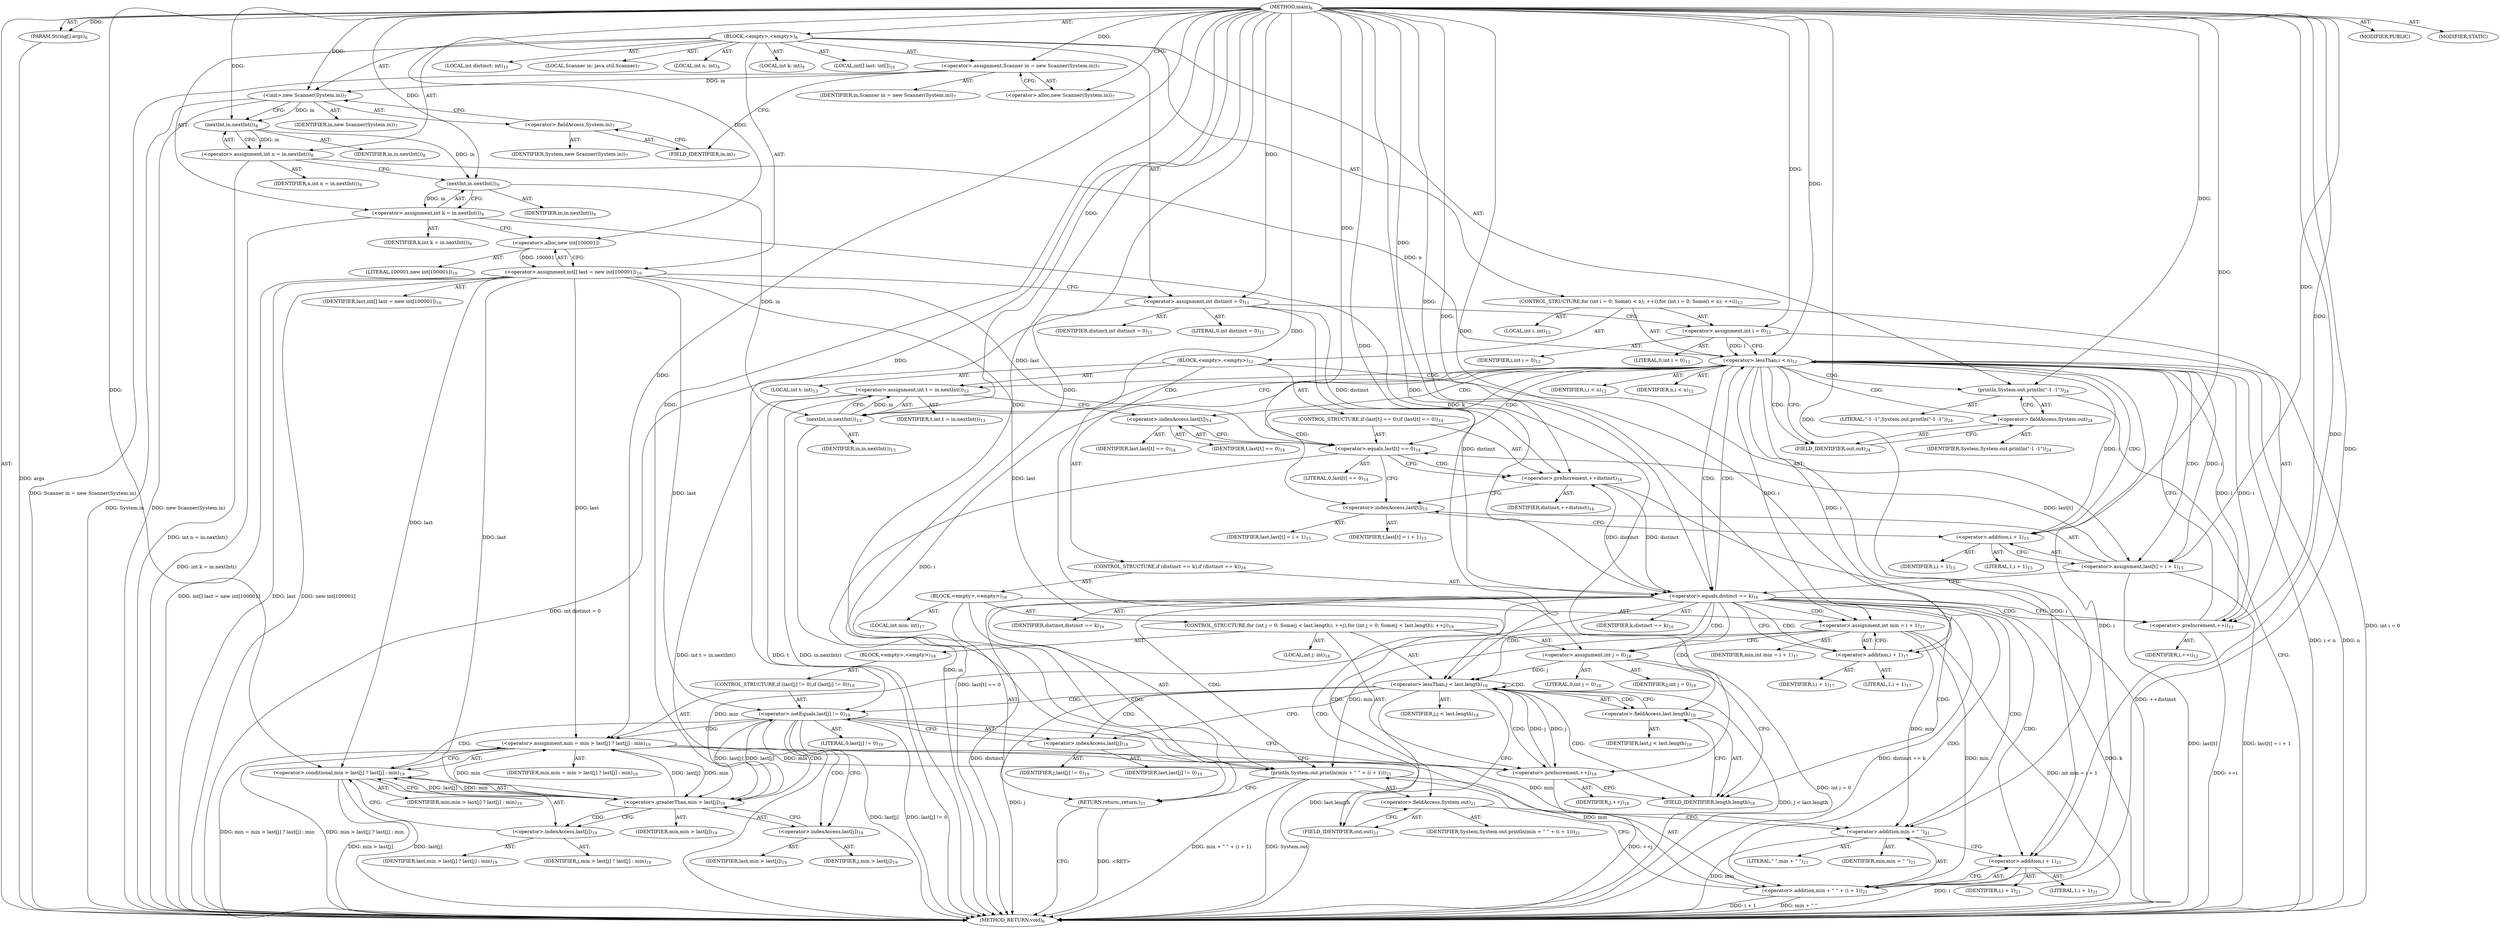 digraph "main" {  
"19" [label = <(METHOD,main)<SUB>6</SUB>> ]
"20" [label = <(PARAM,String[] args)<SUB>6</SUB>> ]
"21" [label = <(BLOCK,&lt;empty&gt;,&lt;empty&gt;)<SUB>6</SUB>> ]
"4" [label = <(LOCAL,Scanner in: java.util.Scanner)<SUB>7</SUB>> ]
"22" [label = <(&lt;operator&gt;.assignment,Scanner in = new Scanner(System.in))<SUB>7</SUB>> ]
"23" [label = <(IDENTIFIER,in,Scanner in = new Scanner(System.in))<SUB>7</SUB>> ]
"24" [label = <(&lt;operator&gt;.alloc,new Scanner(System.in))<SUB>7</SUB>> ]
"25" [label = <(&lt;init&gt;,new Scanner(System.in))<SUB>7</SUB>> ]
"3" [label = <(IDENTIFIER,in,new Scanner(System.in))<SUB>7</SUB>> ]
"26" [label = <(&lt;operator&gt;.fieldAccess,System.in)<SUB>7</SUB>> ]
"27" [label = <(IDENTIFIER,System,new Scanner(System.in))<SUB>7</SUB>> ]
"28" [label = <(FIELD_IDENTIFIER,in,in)<SUB>7</SUB>> ]
"29" [label = <(LOCAL,int n: int)<SUB>8</SUB>> ]
"30" [label = <(&lt;operator&gt;.assignment,int n = in.nextInt())<SUB>8</SUB>> ]
"31" [label = <(IDENTIFIER,n,int n = in.nextInt())<SUB>8</SUB>> ]
"32" [label = <(nextInt,in.nextInt())<SUB>8</SUB>> ]
"33" [label = <(IDENTIFIER,in,in.nextInt())<SUB>8</SUB>> ]
"34" [label = <(LOCAL,int k: int)<SUB>9</SUB>> ]
"35" [label = <(&lt;operator&gt;.assignment,int k = in.nextInt())<SUB>9</SUB>> ]
"36" [label = <(IDENTIFIER,k,int k = in.nextInt())<SUB>9</SUB>> ]
"37" [label = <(nextInt,in.nextInt())<SUB>9</SUB>> ]
"38" [label = <(IDENTIFIER,in,in.nextInt())<SUB>9</SUB>> ]
"39" [label = <(LOCAL,int[] last: int[])<SUB>10</SUB>> ]
"40" [label = <(&lt;operator&gt;.assignment,int[] last = new int[100001])<SUB>10</SUB>> ]
"41" [label = <(IDENTIFIER,last,int[] last = new int[100001])<SUB>10</SUB>> ]
"42" [label = <(&lt;operator&gt;.alloc,new int[100001])> ]
"43" [label = <(LITERAL,100001,new int[100001])<SUB>10</SUB>> ]
"44" [label = <(LOCAL,int distinct: int)<SUB>11</SUB>> ]
"45" [label = <(&lt;operator&gt;.assignment,int distinct = 0)<SUB>11</SUB>> ]
"46" [label = <(IDENTIFIER,distinct,int distinct = 0)<SUB>11</SUB>> ]
"47" [label = <(LITERAL,0,int distinct = 0)<SUB>11</SUB>> ]
"48" [label = <(CONTROL_STRUCTURE,for (int i = 0; Some(i &lt; n); ++i),for (int i = 0; Some(i &lt; n); ++i))<SUB>12</SUB>> ]
"49" [label = <(LOCAL,int i: int)<SUB>12</SUB>> ]
"50" [label = <(&lt;operator&gt;.assignment,int i = 0)<SUB>12</SUB>> ]
"51" [label = <(IDENTIFIER,i,int i = 0)<SUB>12</SUB>> ]
"52" [label = <(LITERAL,0,int i = 0)<SUB>12</SUB>> ]
"53" [label = <(&lt;operator&gt;.lessThan,i &lt; n)<SUB>12</SUB>> ]
"54" [label = <(IDENTIFIER,i,i &lt; n)<SUB>12</SUB>> ]
"55" [label = <(IDENTIFIER,n,i &lt; n)<SUB>12</SUB>> ]
"56" [label = <(&lt;operator&gt;.preIncrement,++i)<SUB>12</SUB>> ]
"57" [label = <(IDENTIFIER,i,++i)<SUB>12</SUB>> ]
"58" [label = <(BLOCK,&lt;empty&gt;,&lt;empty&gt;)<SUB>12</SUB>> ]
"59" [label = <(LOCAL,int t: int)<SUB>13</SUB>> ]
"60" [label = <(&lt;operator&gt;.assignment,int t = in.nextInt())<SUB>13</SUB>> ]
"61" [label = <(IDENTIFIER,t,int t = in.nextInt())<SUB>13</SUB>> ]
"62" [label = <(nextInt,in.nextInt())<SUB>13</SUB>> ]
"63" [label = <(IDENTIFIER,in,in.nextInt())<SUB>13</SUB>> ]
"64" [label = <(CONTROL_STRUCTURE,if (last[t] == 0),if (last[t] == 0))<SUB>14</SUB>> ]
"65" [label = <(&lt;operator&gt;.equals,last[t] == 0)<SUB>14</SUB>> ]
"66" [label = <(&lt;operator&gt;.indexAccess,last[t])<SUB>14</SUB>> ]
"67" [label = <(IDENTIFIER,last,last[t] == 0)<SUB>14</SUB>> ]
"68" [label = <(IDENTIFIER,t,last[t] == 0)<SUB>14</SUB>> ]
"69" [label = <(LITERAL,0,last[t] == 0)<SUB>14</SUB>> ]
"70" [label = <(&lt;operator&gt;.preIncrement,++distinct)<SUB>14</SUB>> ]
"71" [label = <(IDENTIFIER,distinct,++distinct)<SUB>14</SUB>> ]
"72" [label = <(&lt;operator&gt;.assignment,last[t] = i + 1)<SUB>15</SUB>> ]
"73" [label = <(&lt;operator&gt;.indexAccess,last[t])<SUB>15</SUB>> ]
"74" [label = <(IDENTIFIER,last,last[t] = i + 1)<SUB>15</SUB>> ]
"75" [label = <(IDENTIFIER,t,last[t] = i + 1)<SUB>15</SUB>> ]
"76" [label = <(&lt;operator&gt;.addition,i + 1)<SUB>15</SUB>> ]
"77" [label = <(IDENTIFIER,i,i + 1)<SUB>15</SUB>> ]
"78" [label = <(LITERAL,1,i + 1)<SUB>15</SUB>> ]
"79" [label = <(CONTROL_STRUCTURE,if (distinct == k),if (distinct == k))<SUB>16</SUB>> ]
"80" [label = <(&lt;operator&gt;.equals,distinct == k)<SUB>16</SUB>> ]
"81" [label = <(IDENTIFIER,distinct,distinct == k)<SUB>16</SUB>> ]
"82" [label = <(IDENTIFIER,k,distinct == k)<SUB>16</SUB>> ]
"83" [label = <(BLOCK,&lt;empty&gt;,&lt;empty&gt;)<SUB>16</SUB>> ]
"84" [label = <(LOCAL,int min: int)<SUB>17</SUB>> ]
"85" [label = <(&lt;operator&gt;.assignment,int min = i + 1)<SUB>17</SUB>> ]
"86" [label = <(IDENTIFIER,min,int min = i + 1)<SUB>17</SUB>> ]
"87" [label = <(&lt;operator&gt;.addition,i + 1)<SUB>17</SUB>> ]
"88" [label = <(IDENTIFIER,i,i + 1)<SUB>17</SUB>> ]
"89" [label = <(LITERAL,1,i + 1)<SUB>17</SUB>> ]
"90" [label = <(CONTROL_STRUCTURE,for (int j = 0; Some(j &lt; last.length); ++j),for (int j = 0; Some(j &lt; last.length); ++j))<SUB>18</SUB>> ]
"91" [label = <(LOCAL,int j: int)<SUB>18</SUB>> ]
"92" [label = <(&lt;operator&gt;.assignment,int j = 0)<SUB>18</SUB>> ]
"93" [label = <(IDENTIFIER,j,int j = 0)<SUB>18</SUB>> ]
"94" [label = <(LITERAL,0,int j = 0)<SUB>18</SUB>> ]
"95" [label = <(&lt;operator&gt;.lessThan,j &lt; last.length)<SUB>18</SUB>> ]
"96" [label = <(IDENTIFIER,j,j &lt; last.length)<SUB>18</SUB>> ]
"97" [label = <(&lt;operator&gt;.fieldAccess,last.length)<SUB>18</SUB>> ]
"98" [label = <(IDENTIFIER,last,j &lt; last.length)<SUB>18</SUB>> ]
"99" [label = <(FIELD_IDENTIFIER,length,length)<SUB>18</SUB>> ]
"100" [label = <(&lt;operator&gt;.preIncrement,++j)<SUB>18</SUB>> ]
"101" [label = <(IDENTIFIER,j,++j)<SUB>18</SUB>> ]
"102" [label = <(BLOCK,&lt;empty&gt;,&lt;empty&gt;)<SUB>18</SUB>> ]
"103" [label = <(CONTROL_STRUCTURE,if (last[j] != 0),if (last[j] != 0))<SUB>19</SUB>> ]
"104" [label = <(&lt;operator&gt;.notEquals,last[j] != 0)<SUB>19</SUB>> ]
"105" [label = <(&lt;operator&gt;.indexAccess,last[j])<SUB>19</SUB>> ]
"106" [label = <(IDENTIFIER,last,last[j] != 0)<SUB>19</SUB>> ]
"107" [label = <(IDENTIFIER,j,last[j] != 0)<SUB>19</SUB>> ]
"108" [label = <(LITERAL,0,last[j] != 0)<SUB>19</SUB>> ]
"109" [label = <(&lt;operator&gt;.assignment,min = min &gt; last[j] ? last[j] : min)<SUB>19</SUB>> ]
"110" [label = <(IDENTIFIER,min,min = min &gt; last[j] ? last[j] : min)<SUB>19</SUB>> ]
"111" [label = <(&lt;operator&gt;.conditional,min &gt; last[j] ? last[j] : min)<SUB>19</SUB>> ]
"112" [label = <(&lt;operator&gt;.greaterThan,min &gt; last[j])<SUB>19</SUB>> ]
"113" [label = <(IDENTIFIER,min,min &gt; last[j])<SUB>19</SUB>> ]
"114" [label = <(&lt;operator&gt;.indexAccess,last[j])<SUB>19</SUB>> ]
"115" [label = <(IDENTIFIER,last,min &gt; last[j])<SUB>19</SUB>> ]
"116" [label = <(IDENTIFIER,j,min &gt; last[j])<SUB>19</SUB>> ]
"117" [label = <(&lt;operator&gt;.indexAccess,last[j])<SUB>19</SUB>> ]
"118" [label = <(IDENTIFIER,last,min &gt; last[j] ? last[j] : min)<SUB>19</SUB>> ]
"119" [label = <(IDENTIFIER,j,min &gt; last[j] ? last[j] : min)<SUB>19</SUB>> ]
"120" [label = <(IDENTIFIER,min,min &gt; last[j] ? last[j] : min)<SUB>19</SUB>> ]
"121" [label = <(println,System.out.println(min + &quot; &quot; + (i + 1)))<SUB>21</SUB>> ]
"122" [label = <(&lt;operator&gt;.fieldAccess,System.out)<SUB>21</SUB>> ]
"123" [label = <(IDENTIFIER,System,System.out.println(min + &quot; &quot; + (i + 1)))<SUB>21</SUB>> ]
"124" [label = <(FIELD_IDENTIFIER,out,out)<SUB>21</SUB>> ]
"125" [label = <(&lt;operator&gt;.addition,min + &quot; &quot; + (i + 1))<SUB>21</SUB>> ]
"126" [label = <(&lt;operator&gt;.addition,min + &quot; &quot;)<SUB>21</SUB>> ]
"127" [label = <(IDENTIFIER,min,min + &quot; &quot;)<SUB>21</SUB>> ]
"128" [label = <(LITERAL,&quot; &quot;,min + &quot; &quot;)<SUB>21</SUB>> ]
"129" [label = <(&lt;operator&gt;.addition,i + 1)<SUB>21</SUB>> ]
"130" [label = <(IDENTIFIER,i,i + 1)<SUB>21</SUB>> ]
"131" [label = <(LITERAL,1,i + 1)<SUB>21</SUB>> ]
"132" [label = <(RETURN,return;,return;)<SUB>21</SUB>> ]
"133" [label = <(println,System.out.println(&quot;-1 -1&quot;))<SUB>24</SUB>> ]
"134" [label = <(&lt;operator&gt;.fieldAccess,System.out)<SUB>24</SUB>> ]
"135" [label = <(IDENTIFIER,System,System.out.println(&quot;-1 -1&quot;))<SUB>24</SUB>> ]
"136" [label = <(FIELD_IDENTIFIER,out,out)<SUB>24</SUB>> ]
"137" [label = <(LITERAL,&quot;-1 -1&quot;,System.out.println(&quot;-1 -1&quot;))<SUB>24</SUB>> ]
"138" [label = <(MODIFIER,PUBLIC)> ]
"139" [label = <(MODIFIER,STATIC)> ]
"140" [label = <(METHOD_RETURN,void)<SUB>6</SUB>> ]
  "19" -> "20"  [ label = "AST: "] 
  "19" -> "21"  [ label = "AST: "] 
  "19" -> "138"  [ label = "AST: "] 
  "19" -> "139"  [ label = "AST: "] 
  "19" -> "140"  [ label = "AST: "] 
  "21" -> "4"  [ label = "AST: "] 
  "21" -> "22"  [ label = "AST: "] 
  "21" -> "25"  [ label = "AST: "] 
  "21" -> "29"  [ label = "AST: "] 
  "21" -> "30"  [ label = "AST: "] 
  "21" -> "34"  [ label = "AST: "] 
  "21" -> "35"  [ label = "AST: "] 
  "21" -> "39"  [ label = "AST: "] 
  "21" -> "40"  [ label = "AST: "] 
  "21" -> "44"  [ label = "AST: "] 
  "21" -> "45"  [ label = "AST: "] 
  "21" -> "48"  [ label = "AST: "] 
  "21" -> "133"  [ label = "AST: "] 
  "22" -> "23"  [ label = "AST: "] 
  "22" -> "24"  [ label = "AST: "] 
  "25" -> "3"  [ label = "AST: "] 
  "25" -> "26"  [ label = "AST: "] 
  "26" -> "27"  [ label = "AST: "] 
  "26" -> "28"  [ label = "AST: "] 
  "30" -> "31"  [ label = "AST: "] 
  "30" -> "32"  [ label = "AST: "] 
  "32" -> "33"  [ label = "AST: "] 
  "35" -> "36"  [ label = "AST: "] 
  "35" -> "37"  [ label = "AST: "] 
  "37" -> "38"  [ label = "AST: "] 
  "40" -> "41"  [ label = "AST: "] 
  "40" -> "42"  [ label = "AST: "] 
  "42" -> "43"  [ label = "AST: "] 
  "45" -> "46"  [ label = "AST: "] 
  "45" -> "47"  [ label = "AST: "] 
  "48" -> "49"  [ label = "AST: "] 
  "48" -> "50"  [ label = "AST: "] 
  "48" -> "53"  [ label = "AST: "] 
  "48" -> "56"  [ label = "AST: "] 
  "48" -> "58"  [ label = "AST: "] 
  "50" -> "51"  [ label = "AST: "] 
  "50" -> "52"  [ label = "AST: "] 
  "53" -> "54"  [ label = "AST: "] 
  "53" -> "55"  [ label = "AST: "] 
  "56" -> "57"  [ label = "AST: "] 
  "58" -> "59"  [ label = "AST: "] 
  "58" -> "60"  [ label = "AST: "] 
  "58" -> "64"  [ label = "AST: "] 
  "58" -> "72"  [ label = "AST: "] 
  "58" -> "79"  [ label = "AST: "] 
  "60" -> "61"  [ label = "AST: "] 
  "60" -> "62"  [ label = "AST: "] 
  "62" -> "63"  [ label = "AST: "] 
  "64" -> "65"  [ label = "AST: "] 
  "64" -> "70"  [ label = "AST: "] 
  "65" -> "66"  [ label = "AST: "] 
  "65" -> "69"  [ label = "AST: "] 
  "66" -> "67"  [ label = "AST: "] 
  "66" -> "68"  [ label = "AST: "] 
  "70" -> "71"  [ label = "AST: "] 
  "72" -> "73"  [ label = "AST: "] 
  "72" -> "76"  [ label = "AST: "] 
  "73" -> "74"  [ label = "AST: "] 
  "73" -> "75"  [ label = "AST: "] 
  "76" -> "77"  [ label = "AST: "] 
  "76" -> "78"  [ label = "AST: "] 
  "79" -> "80"  [ label = "AST: "] 
  "79" -> "83"  [ label = "AST: "] 
  "80" -> "81"  [ label = "AST: "] 
  "80" -> "82"  [ label = "AST: "] 
  "83" -> "84"  [ label = "AST: "] 
  "83" -> "85"  [ label = "AST: "] 
  "83" -> "90"  [ label = "AST: "] 
  "83" -> "121"  [ label = "AST: "] 
  "83" -> "132"  [ label = "AST: "] 
  "85" -> "86"  [ label = "AST: "] 
  "85" -> "87"  [ label = "AST: "] 
  "87" -> "88"  [ label = "AST: "] 
  "87" -> "89"  [ label = "AST: "] 
  "90" -> "91"  [ label = "AST: "] 
  "90" -> "92"  [ label = "AST: "] 
  "90" -> "95"  [ label = "AST: "] 
  "90" -> "100"  [ label = "AST: "] 
  "90" -> "102"  [ label = "AST: "] 
  "92" -> "93"  [ label = "AST: "] 
  "92" -> "94"  [ label = "AST: "] 
  "95" -> "96"  [ label = "AST: "] 
  "95" -> "97"  [ label = "AST: "] 
  "97" -> "98"  [ label = "AST: "] 
  "97" -> "99"  [ label = "AST: "] 
  "100" -> "101"  [ label = "AST: "] 
  "102" -> "103"  [ label = "AST: "] 
  "103" -> "104"  [ label = "AST: "] 
  "103" -> "109"  [ label = "AST: "] 
  "104" -> "105"  [ label = "AST: "] 
  "104" -> "108"  [ label = "AST: "] 
  "105" -> "106"  [ label = "AST: "] 
  "105" -> "107"  [ label = "AST: "] 
  "109" -> "110"  [ label = "AST: "] 
  "109" -> "111"  [ label = "AST: "] 
  "111" -> "112"  [ label = "AST: "] 
  "111" -> "117"  [ label = "AST: "] 
  "111" -> "120"  [ label = "AST: "] 
  "112" -> "113"  [ label = "AST: "] 
  "112" -> "114"  [ label = "AST: "] 
  "114" -> "115"  [ label = "AST: "] 
  "114" -> "116"  [ label = "AST: "] 
  "117" -> "118"  [ label = "AST: "] 
  "117" -> "119"  [ label = "AST: "] 
  "121" -> "122"  [ label = "AST: "] 
  "121" -> "125"  [ label = "AST: "] 
  "122" -> "123"  [ label = "AST: "] 
  "122" -> "124"  [ label = "AST: "] 
  "125" -> "126"  [ label = "AST: "] 
  "125" -> "129"  [ label = "AST: "] 
  "126" -> "127"  [ label = "AST: "] 
  "126" -> "128"  [ label = "AST: "] 
  "129" -> "130"  [ label = "AST: "] 
  "129" -> "131"  [ label = "AST: "] 
  "133" -> "134"  [ label = "AST: "] 
  "133" -> "137"  [ label = "AST: "] 
  "134" -> "135"  [ label = "AST: "] 
  "134" -> "136"  [ label = "AST: "] 
  "22" -> "28"  [ label = "CFG: "] 
  "25" -> "32"  [ label = "CFG: "] 
  "30" -> "37"  [ label = "CFG: "] 
  "35" -> "42"  [ label = "CFG: "] 
  "40" -> "45"  [ label = "CFG: "] 
  "45" -> "50"  [ label = "CFG: "] 
  "133" -> "140"  [ label = "CFG: "] 
  "24" -> "22"  [ label = "CFG: "] 
  "26" -> "25"  [ label = "CFG: "] 
  "32" -> "30"  [ label = "CFG: "] 
  "37" -> "35"  [ label = "CFG: "] 
  "42" -> "40"  [ label = "CFG: "] 
  "50" -> "53"  [ label = "CFG: "] 
  "53" -> "62"  [ label = "CFG: "] 
  "53" -> "136"  [ label = "CFG: "] 
  "56" -> "53"  [ label = "CFG: "] 
  "134" -> "133"  [ label = "CFG: "] 
  "28" -> "26"  [ label = "CFG: "] 
  "60" -> "66"  [ label = "CFG: "] 
  "72" -> "80"  [ label = "CFG: "] 
  "136" -> "134"  [ label = "CFG: "] 
  "62" -> "60"  [ label = "CFG: "] 
  "65" -> "70"  [ label = "CFG: "] 
  "65" -> "73"  [ label = "CFG: "] 
  "70" -> "73"  [ label = "CFG: "] 
  "73" -> "76"  [ label = "CFG: "] 
  "76" -> "72"  [ label = "CFG: "] 
  "80" -> "87"  [ label = "CFG: "] 
  "80" -> "56"  [ label = "CFG: "] 
  "66" -> "65"  [ label = "CFG: "] 
  "85" -> "92"  [ label = "CFG: "] 
  "121" -> "132"  [ label = "CFG: "] 
  "132" -> "140"  [ label = "CFG: "] 
  "87" -> "85"  [ label = "CFG: "] 
  "92" -> "99"  [ label = "CFG: "] 
  "95" -> "105"  [ label = "CFG: "] 
  "95" -> "124"  [ label = "CFG: "] 
  "100" -> "99"  [ label = "CFG: "] 
  "122" -> "126"  [ label = "CFG: "] 
  "125" -> "121"  [ label = "CFG: "] 
  "97" -> "95"  [ label = "CFG: "] 
  "124" -> "122"  [ label = "CFG: "] 
  "126" -> "129"  [ label = "CFG: "] 
  "129" -> "125"  [ label = "CFG: "] 
  "99" -> "97"  [ label = "CFG: "] 
  "104" -> "114"  [ label = "CFG: "] 
  "104" -> "100"  [ label = "CFG: "] 
  "109" -> "100"  [ label = "CFG: "] 
  "105" -> "104"  [ label = "CFG: "] 
  "111" -> "109"  [ label = "CFG: "] 
  "112" -> "117"  [ label = "CFG: "] 
  "112" -> "111"  [ label = "CFG: "] 
  "117" -> "111"  [ label = "CFG: "] 
  "114" -> "112"  [ label = "CFG: "] 
  "19" -> "24"  [ label = "CFG: "] 
  "132" -> "140"  [ label = "DDG: &lt;RET&gt;"] 
  "20" -> "140"  [ label = "DDG: args"] 
  "22" -> "140"  [ label = "DDG: Scanner in = new Scanner(System.in)"] 
  "25" -> "140"  [ label = "DDG: System.in"] 
  "25" -> "140"  [ label = "DDG: new Scanner(System.in)"] 
  "30" -> "140"  [ label = "DDG: int n = in.nextInt()"] 
  "35" -> "140"  [ label = "DDG: int k = in.nextInt()"] 
  "40" -> "140"  [ label = "DDG: last"] 
  "40" -> "140"  [ label = "DDG: new int[100001]"] 
  "40" -> "140"  [ label = "DDG: int[] last = new int[100001]"] 
  "45" -> "140"  [ label = "DDG: int distinct = 0"] 
  "50" -> "140"  [ label = "DDG: int i = 0"] 
  "53" -> "140"  [ label = "DDG: n"] 
  "53" -> "140"  [ label = "DDG: i &lt; n"] 
  "60" -> "140"  [ label = "DDG: t"] 
  "62" -> "140"  [ label = "DDG: in"] 
  "60" -> "140"  [ label = "DDG: in.nextInt()"] 
  "60" -> "140"  [ label = "DDG: int t = in.nextInt()"] 
  "65" -> "140"  [ label = "DDG: last[t] == 0"] 
  "70" -> "140"  [ label = "DDG: ++distinct"] 
  "72" -> "140"  [ label = "DDG: last[t]"] 
  "72" -> "140"  [ label = "DDG: last[t] = i + 1"] 
  "80" -> "140"  [ label = "DDG: distinct"] 
  "80" -> "140"  [ label = "DDG: k"] 
  "80" -> "140"  [ label = "DDG: distinct == k"] 
  "56" -> "140"  [ label = "DDG: ++i"] 
  "85" -> "140"  [ label = "DDG: int min = i + 1"] 
  "92" -> "140"  [ label = "DDG: int j = 0"] 
  "95" -> "140"  [ label = "DDG: j"] 
  "95" -> "140"  [ label = "DDG: last.length"] 
  "95" -> "140"  [ label = "DDG: j &lt; last.length"] 
  "121" -> "140"  [ label = "DDG: System.out"] 
  "126" -> "140"  [ label = "DDG: min"] 
  "125" -> "140"  [ label = "DDG: min + &quot; &quot;"] 
  "129" -> "140"  [ label = "DDG: i"] 
  "125" -> "140"  [ label = "DDG: i + 1"] 
  "121" -> "140"  [ label = "DDG: min + &quot; &quot; + (i + 1)"] 
  "104" -> "140"  [ label = "DDG: last[j]"] 
  "104" -> "140"  [ label = "DDG: last[j] != 0"] 
  "111" -> "140"  [ label = "DDG: min &gt; last[j]"] 
  "111" -> "140"  [ label = "DDG: last[j]"] 
  "109" -> "140"  [ label = "DDG: min &gt; last[j] ? last[j] : min"] 
  "109" -> "140"  [ label = "DDG: min = min &gt; last[j] ? last[j] : min"] 
  "100" -> "140"  [ label = "DDG: ++j"] 
  "19" -> "20"  [ label = "DDG: "] 
  "19" -> "22"  [ label = "DDG: "] 
  "32" -> "30"  [ label = "DDG: in"] 
  "37" -> "35"  [ label = "DDG: in"] 
  "42" -> "40"  [ label = "DDG: 100001"] 
  "19" -> "45"  [ label = "DDG: "] 
  "22" -> "25"  [ label = "DDG: in"] 
  "19" -> "25"  [ label = "DDG: "] 
  "19" -> "50"  [ label = "DDG: "] 
  "19" -> "133"  [ label = "DDG: "] 
  "25" -> "32"  [ label = "DDG: in"] 
  "19" -> "32"  [ label = "DDG: "] 
  "32" -> "37"  [ label = "DDG: in"] 
  "19" -> "37"  [ label = "DDG: "] 
  "19" -> "42"  [ label = "DDG: "] 
  "50" -> "53"  [ label = "DDG: i"] 
  "56" -> "53"  [ label = "DDG: i"] 
  "19" -> "53"  [ label = "DDG: "] 
  "30" -> "53"  [ label = "DDG: n"] 
  "19" -> "56"  [ label = "DDG: "] 
  "53" -> "56"  [ label = "DDG: i"] 
  "62" -> "60"  [ label = "DDG: in"] 
  "53" -> "72"  [ label = "DDG: i"] 
  "19" -> "72"  [ label = "DDG: "] 
  "37" -> "62"  [ label = "DDG: in"] 
  "19" -> "62"  [ label = "DDG: "] 
  "40" -> "65"  [ label = "DDG: last"] 
  "72" -> "65"  [ label = "DDG: last[t]"] 
  "19" -> "65"  [ label = "DDG: "] 
  "45" -> "70"  [ label = "DDG: distinct"] 
  "80" -> "70"  [ label = "DDG: distinct"] 
  "19" -> "70"  [ label = "DDG: "] 
  "53" -> "76"  [ label = "DDG: i"] 
  "19" -> "76"  [ label = "DDG: "] 
  "45" -> "80"  [ label = "DDG: distinct"] 
  "70" -> "80"  [ label = "DDG: distinct"] 
  "19" -> "80"  [ label = "DDG: "] 
  "35" -> "80"  [ label = "DDG: k"] 
  "19" -> "85"  [ label = "DDG: "] 
  "53" -> "85"  [ label = "DDG: i"] 
  "19" -> "132"  [ label = "DDG: "] 
  "19" -> "92"  [ label = "DDG: "] 
  "85" -> "121"  [ label = "DDG: min"] 
  "109" -> "121"  [ label = "DDG: min"] 
  "19" -> "121"  [ label = "DDG: "] 
  "53" -> "121"  [ label = "DDG: i"] 
  "19" -> "87"  [ label = "DDG: "] 
  "53" -> "87"  [ label = "DDG: i"] 
  "92" -> "95"  [ label = "DDG: j"] 
  "100" -> "95"  [ label = "DDG: j"] 
  "19" -> "95"  [ label = "DDG: "] 
  "40" -> "95"  [ label = "DDG: last"] 
  "95" -> "100"  [ label = "DDG: j"] 
  "19" -> "100"  [ label = "DDG: "] 
  "85" -> "125"  [ label = "DDG: min"] 
  "109" -> "125"  [ label = "DDG: min"] 
  "19" -> "125"  [ label = "DDG: "] 
  "53" -> "125"  [ label = "DDG: i"] 
  "40" -> "109"  [ label = "DDG: last"] 
  "112" -> "109"  [ label = "DDG: last[j]"] 
  "112" -> "109"  [ label = "DDG: min"] 
  "19" -> "109"  [ label = "DDG: "] 
  "85" -> "126"  [ label = "DDG: min"] 
  "109" -> "126"  [ label = "DDG: min"] 
  "19" -> "126"  [ label = "DDG: "] 
  "19" -> "129"  [ label = "DDG: "] 
  "53" -> "129"  [ label = "DDG: i"] 
  "40" -> "104"  [ label = "DDG: last"] 
  "112" -> "104"  [ label = "DDG: last[j]"] 
  "19" -> "104"  [ label = "DDG: "] 
  "40" -> "111"  [ label = "DDG: last"] 
  "112" -> "111"  [ label = "DDG: last[j]"] 
  "112" -> "111"  [ label = "DDG: min"] 
  "19" -> "111"  [ label = "DDG: "] 
  "85" -> "112"  [ label = "DDG: min"] 
  "109" -> "112"  [ label = "DDG: min"] 
  "19" -> "112"  [ label = "DDG: "] 
  "40" -> "112"  [ label = "DDG: last"] 
  "104" -> "112"  [ label = "DDG: last[j]"] 
  "53" -> "60"  [ label = "CDG: "] 
  "53" -> "73"  [ label = "CDG: "] 
  "53" -> "66"  [ label = "CDG: "] 
  "53" -> "136"  [ label = "CDG: "] 
  "53" -> "72"  [ label = "CDG: "] 
  "53" -> "76"  [ label = "CDG: "] 
  "53" -> "65"  [ label = "CDG: "] 
  "53" -> "134"  [ label = "CDG: "] 
  "53" -> "80"  [ label = "CDG: "] 
  "53" -> "62"  [ label = "CDG: "] 
  "53" -> "133"  [ label = "CDG: "] 
  "65" -> "70"  [ label = "CDG: "] 
  "80" -> "122"  [ label = "CDG: "] 
  "80" -> "99"  [ label = "CDG: "] 
  "80" -> "85"  [ label = "CDG: "] 
  "80" -> "56"  [ label = "CDG: "] 
  "80" -> "132"  [ label = "CDG: "] 
  "80" -> "121"  [ label = "CDG: "] 
  "80" -> "95"  [ label = "CDG: "] 
  "80" -> "92"  [ label = "CDG: "] 
  "80" -> "87"  [ label = "CDG: "] 
  "80" -> "97"  [ label = "CDG: "] 
  "80" -> "129"  [ label = "CDG: "] 
  "80" -> "126"  [ label = "CDG: "] 
  "80" -> "53"  [ label = "CDG: "] 
  "80" -> "124"  [ label = "CDG: "] 
  "80" -> "125"  [ label = "CDG: "] 
  "95" -> "99"  [ label = "CDG: "] 
  "95" -> "104"  [ label = "CDG: "] 
  "95" -> "95"  [ label = "CDG: "] 
  "95" -> "97"  [ label = "CDG: "] 
  "95" -> "105"  [ label = "CDG: "] 
  "95" -> "100"  [ label = "CDG: "] 
  "104" -> "114"  [ label = "CDG: "] 
  "104" -> "112"  [ label = "CDG: "] 
  "104" -> "111"  [ label = "CDG: "] 
  "104" -> "109"  [ label = "CDG: "] 
  "112" -> "117"  [ label = "CDG: "] 
}
